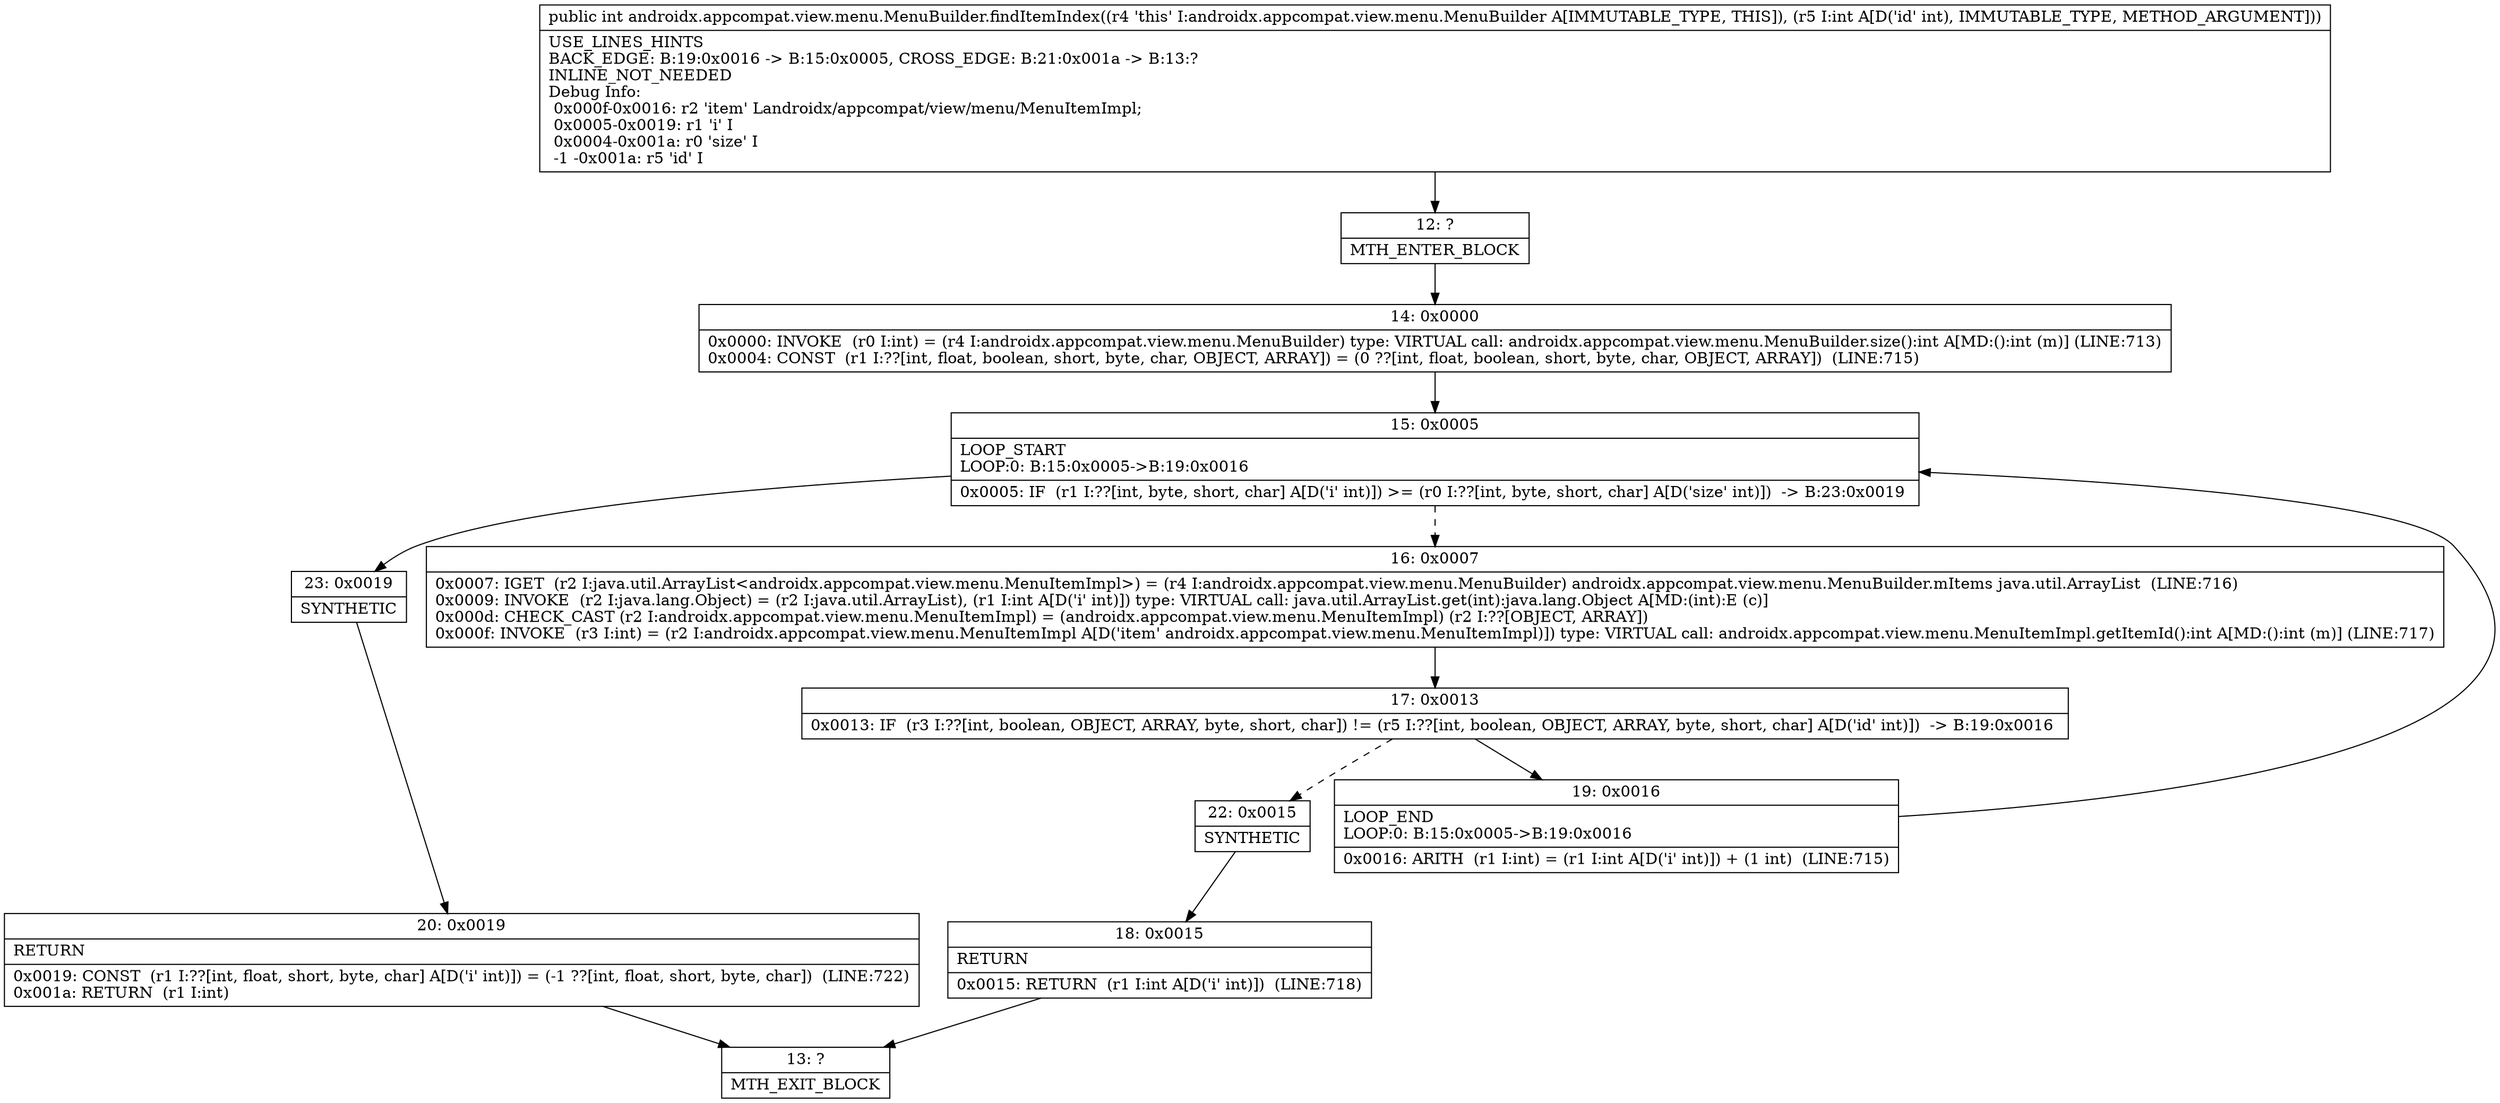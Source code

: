 digraph "CFG forandroidx.appcompat.view.menu.MenuBuilder.findItemIndex(I)I" {
Node_12 [shape=record,label="{12\:\ ?|MTH_ENTER_BLOCK\l}"];
Node_14 [shape=record,label="{14\:\ 0x0000|0x0000: INVOKE  (r0 I:int) = (r4 I:androidx.appcompat.view.menu.MenuBuilder) type: VIRTUAL call: androidx.appcompat.view.menu.MenuBuilder.size():int A[MD:():int (m)] (LINE:713)\l0x0004: CONST  (r1 I:??[int, float, boolean, short, byte, char, OBJECT, ARRAY]) = (0 ??[int, float, boolean, short, byte, char, OBJECT, ARRAY])  (LINE:715)\l}"];
Node_15 [shape=record,label="{15\:\ 0x0005|LOOP_START\lLOOP:0: B:15:0x0005\-\>B:19:0x0016\l|0x0005: IF  (r1 I:??[int, byte, short, char] A[D('i' int)]) \>= (r0 I:??[int, byte, short, char] A[D('size' int)])  \-\> B:23:0x0019 \l}"];
Node_16 [shape=record,label="{16\:\ 0x0007|0x0007: IGET  (r2 I:java.util.ArrayList\<androidx.appcompat.view.menu.MenuItemImpl\>) = (r4 I:androidx.appcompat.view.menu.MenuBuilder) androidx.appcompat.view.menu.MenuBuilder.mItems java.util.ArrayList  (LINE:716)\l0x0009: INVOKE  (r2 I:java.lang.Object) = (r2 I:java.util.ArrayList), (r1 I:int A[D('i' int)]) type: VIRTUAL call: java.util.ArrayList.get(int):java.lang.Object A[MD:(int):E (c)]\l0x000d: CHECK_CAST (r2 I:androidx.appcompat.view.menu.MenuItemImpl) = (androidx.appcompat.view.menu.MenuItemImpl) (r2 I:??[OBJECT, ARRAY]) \l0x000f: INVOKE  (r3 I:int) = (r2 I:androidx.appcompat.view.menu.MenuItemImpl A[D('item' androidx.appcompat.view.menu.MenuItemImpl)]) type: VIRTUAL call: androidx.appcompat.view.menu.MenuItemImpl.getItemId():int A[MD:():int (m)] (LINE:717)\l}"];
Node_17 [shape=record,label="{17\:\ 0x0013|0x0013: IF  (r3 I:??[int, boolean, OBJECT, ARRAY, byte, short, char]) != (r5 I:??[int, boolean, OBJECT, ARRAY, byte, short, char] A[D('id' int)])  \-\> B:19:0x0016 \l}"];
Node_19 [shape=record,label="{19\:\ 0x0016|LOOP_END\lLOOP:0: B:15:0x0005\-\>B:19:0x0016\l|0x0016: ARITH  (r1 I:int) = (r1 I:int A[D('i' int)]) + (1 int)  (LINE:715)\l}"];
Node_22 [shape=record,label="{22\:\ 0x0015|SYNTHETIC\l}"];
Node_18 [shape=record,label="{18\:\ 0x0015|RETURN\l|0x0015: RETURN  (r1 I:int A[D('i' int)])  (LINE:718)\l}"];
Node_13 [shape=record,label="{13\:\ ?|MTH_EXIT_BLOCK\l}"];
Node_23 [shape=record,label="{23\:\ 0x0019|SYNTHETIC\l}"];
Node_20 [shape=record,label="{20\:\ 0x0019|RETURN\l|0x0019: CONST  (r1 I:??[int, float, short, byte, char] A[D('i' int)]) = (\-1 ??[int, float, short, byte, char])  (LINE:722)\l0x001a: RETURN  (r1 I:int) \l}"];
MethodNode[shape=record,label="{public int androidx.appcompat.view.menu.MenuBuilder.findItemIndex((r4 'this' I:androidx.appcompat.view.menu.MenuBuilder A[IMMUTABLE_TYPE, THIS]), (r5 I:int A[D('id' int), IMMUTABLE_TYPE, METHOD_ARGUMENT]))  | USE_LINES_HINTS\lBACK_EDGE: B:19:0x0016 \-\> B:15:0x0005, CROSS_EDGE: B:21:0x001a \-\> B:13:?\lINLINE_NOT_NEEDED\lDebug Info:\l  0x000f\-0x0016: r2 'item' Landroidx\/appcompat\/view\/menu\/MenuItemImpl;\l  0x0005\-0x0019: r1 'i' I\l  0x0004\-0x001a: r0 'size' I\l  \-1 \-0x001a: r5 'id' I\l}"];
MethodNode -> Node_12;Node_12 -> Node_14;
Node_14 -> Node_15;
Node_15 -> Node_16[style=dashed];
Node_15 -> Node_23;
Node_16 -> Node_17;
Node_17 -> Node_19;
Node_17 -> Node_22[style=dashed];
Node_19 -> Node_15;
Node_22 -> Node_18;
Node_18 -> Node_13;
Node_23 -> Node_20;
Node_20 -> Node_13;
}

